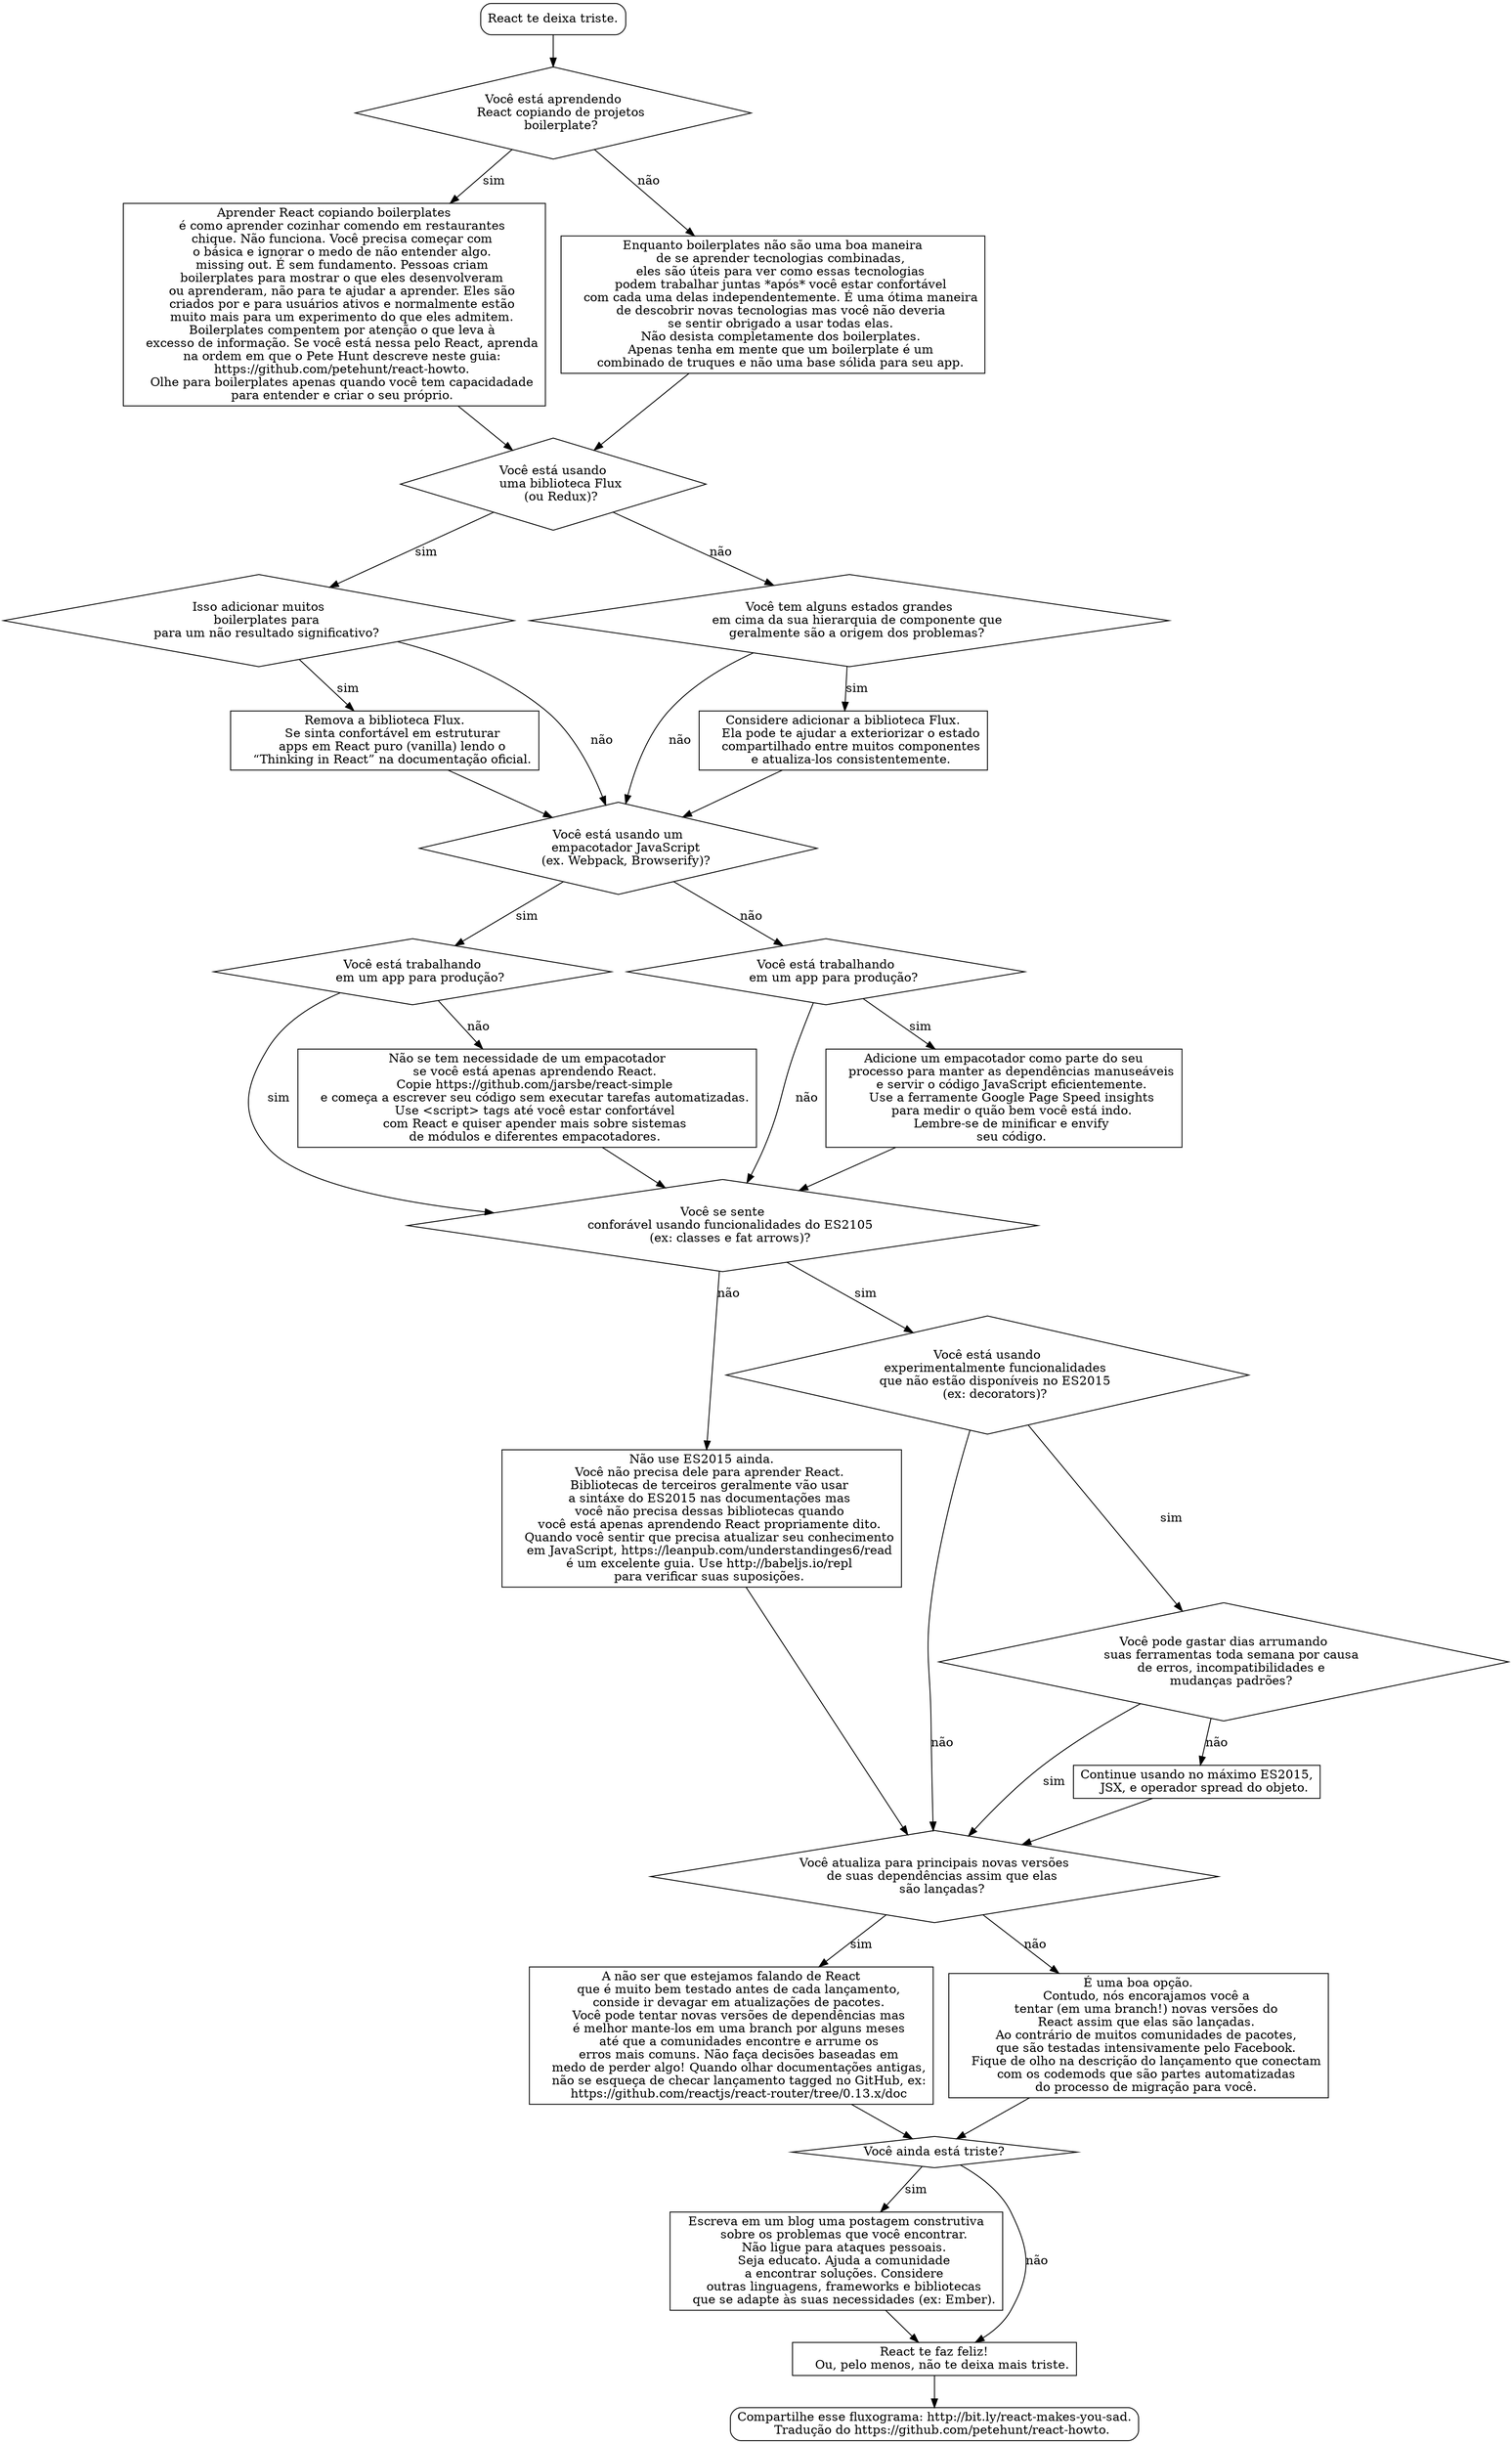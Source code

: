 digraph {
  unhappy[
    shape="box",
    style=rounded,
    label="React te deixa triste."
  ]
  unhappy -> are_you_using_react_boilerplates;

  # Boilerplate Fatigue

  are_you_using_react_boilerplates[
    shape="diamond",
    label="Você está aprendendo
    React copiando de projetos
    boilerplate?"
  ]
  are_you_using_react_boilerplates -> boilerplates_dont_teach[label="sim"]
  are_you_using_react_boilerplates -> steal_from_boilerplates[label="não"]

  boilerplates_dont_teach[
    shape="box",
    label="Aprender React copiando boilerplates
    é como aprender cozinhar comendo em restaurantes
    chique. Não funciona. Você precisa começar com
    o básica e ignorar o medo de não entender algo.
    missing out. É sem fundamento. Pessoas criam
    boilerplates para mostrar o que eles desenvolveram
    ou aprenderam, não para te ajudar a aprender. Eles são
    criados por e para usuários ativos e normalmente estão
    muito mais para um experimento do que eles admitem.
    Boilerplates compentem por atenção o que leva à
    excesso de informação. Se você está nessa pelo React, aprenda
    na ordem em que o Pete Hunt descreve neste guia:
    https://github.com/petehunt/react-howto.
    Olhe para boilerplates apenas quando você tem capacidadade
    para entender e criar o seu próprio."
  ]
  boilerplates_dont_teach -> are_you_using_flux

  steal_from_boilerplates[
    shape="box",
    label="Enquanto boilerplates não são uma boa maneira
    de se aprender tecnologias combinadas,
    eles são úteis para ver como essas tecnologias
    podem trabalhar juntas *após* você estar confortável
    com cada uma delas independentemente. É uma ótima maneira
    de descobrir novas tecnologias mas você não deveria
    se sentir obrigado a usar todas elas.
    Não desista completamente dos boilerplates.
    Apenas tenha em mente que um boilerplate é um
    combinado de truques e não uma base sólida para seu app."
  ]
  steal_from_boilerplates -> are_you_using_flux

  # Flux Fatigue

  are_you_using_flux[
    shape="diamond",
    label="Você está usando
    uma biblioteca Flux
    (ou Redux)?"
  ]
  are_you_using_flux -> is_too_much_flux[label="sim"]
  are_you_using_flux -> is_not_enough_flux[label="não"]

  is_too_much_flux[
    shape="diamond",
    label="Isso adicionar muitos
    boilerplates para
    para um não resultado significativo?"
  ]
  is_too_much_flux -> remove_flux[label="sim"]
  is_too_much_flux -> are_you_using_bundler[label="não"]

  is_not_enough_flux[
    shape="diamond",
    label="Você tem alguns estados grandes
    em cima da sua hierarquia de componente que
    geralmente são a origem dos problemas?"
  ]
  is_not_enough_flux -> add_flux[label="sim"]
  is_not_enough_flux -> are_you_using_bundler[label="não"]

  add_flux[
    shape="box",
    label="Considere adicionar a biblioteca Flux.
    Ela pode te ajudar a exteriorizar o estado
    compartilhado entre muitos componentes
    e atualiza-los consistentemente."
  ]
  add_flux -> are_you_using_bundler

  remove_flux[
    shape="box",
    label="Remova a biblioteca Flux.
    Se sinta confortável em estruturar
    apps em React puro (vanilla) lendo o
    “Thinking in React” na documentação oficial."
  ]
  remove_flux -> are_you_using_bundler

  # Bundler Fatigue

  are_you_using_bundler[
    shape="diamond",
    label="Você está usando um
    empacotador JavaScript
    (ex. Webpack, Browserify)?"
  ]
  are_you_using_bundler -> are_you_working_on_production_app_with_bundler[label="sim"]
  are_you_using_bundler -> are_you_working_on_production_app_without_bundler[label="não"]

  are_you_working_on_production_app_with_bundler[
    shape="diamond",
    label="Você está trabalhando
    em um app para produção?"
  ]
  are_you_working_on_production_app_with_bundler -> do_you_know_es2015[label="sim"]
  are_you_working_on_production_app_with_bundler -> remove_bundler[label="não"]

  are_you_working_on_production_app_without_bundler[
    shape="diamond",
    label="Você está trabalhando
    em um app para produção?"
  ]
  are_you_working_on_production_app_without_bundler -> add_bundler[label="sim"]
  are_you_working_on_production_app_without_bundler -> do_you_know_es2015[label="não"]

  add_bundler[
    shape="box",
    label="Adicione um empacotador como parte do seu
    processo para manter as dependências manuseáveis
    e servir o código JavaScript eficientemente.
    Use a ferramente Google Page Speed insights
    para medir o quão bem você está indo.
    Lembre-se de minificar e envify
    seu código."
  ]
  add_bundler -> do_you_know_es2015

  remove_bundler[
    shape="box",
    label="Não se tem necessidade de um empacotador
    se você está apenas aprendendo React.
    Copie https://github.com/jarsbe/react-simple
    e começa a escrever seu código sem executar tarefas automatizadas.
    Use <script> tags até você estar confortável
    com React e quiser apender mais sobre sistemas
    de módulos e diferentes empacotadores."
  ]
  remove_bundler -> do_you_know_es2015

  # ES2015 Fatigue

  do_you_know_es2015[
    shape="diamond",
    label="Você se sente
    conforável usando funcionalidades do ES2105
    (ex: classes e fat arrows)?"
  ]
  do_you_know_es2015 -> use_es5[label="não"]
  do_you_know_es2015 -> are_you_using_dangerous_features[label="sim"]

  use_es5[
    shape="box",
    label="Não use ES2015 ainda.
    Você não precisa dele para aprender React.
    Bibliotecas de terceiros geralmente vão usar
    a sintáxe do ES2015 nas documentações mas
    você não precisa dessas bibliotecas quando
    você está apenas aprendendo React propriamente dito.
    Quando você sentir que precisa atualizar seu conhecimento
    em JavaScript, https://leanpub.com/understandinges6/read
    é um excelente guia. Use http://babeljs.io/repl
    para verificar suas suposições."
  ]
  use_es5 -> do_you_update_packages_asap

  # ESnext Fatigue

  are_you_using_dangerous_features[
    shape="diamond",
    label="Você está usando
    experimentalmente funcionalidades
    que não estão disponíveis no ES2015
    (ex: decorators)?"
  ]
  are_you_using_dangerous_features -> can_you_spend_days_on_your_tooling[label="sim"]
  are_you_using_dangerous_features -> do_you_update_packages_asap[label="não"]

  can_you_spend_days_on_your_tooling[
    shape="diamond",
    label="Você pode gastar dias arrumando
    suas ferramentas toda semana por causa
    de erros, incompatibilidades e
    mudanças padrões?"
  ]
  can_you_spend_days_on_your_tooling -> do_you_update_packages_asap[label="sim"]
  can_you_spend_days_on_your_tooling -> stick_to_es2015[label="não"]

  stick_to_es2015[
    shape="box",
    label="Continue usando no máximo ES2015,
    JSX, e operador spread do objeto."
  ]
  stick_to_es2015 -> do_you_update_packages_asap

  # Semver Fatigue

  do_you_update_packages_asap[
    shape="diamond",
    label="Você atualiza para principais novas versões
    de suas dependências assim que elas
    são lançadas?"
  ]
  do_you_update_packages_asap -> give_it_two_months[label="sim"]
  do_you_update_packages_asap -> consider_updating_react[label="não"]

  give_it_two_months[
    shape="box",
    label="A não ser que estejamos falando de React
    que é muito bem testado antes de cada lançamento,
    conside ir devagar em atualizações de pacotes.
    Você pode tentar novas versões de dependências mas
    é melhor mante-los em uma branch por alguns meses
    até que a comunidades encontre e arrume os
    erros mais comuns. Não faça decisões baseadas em
    medo de perder algo! Quando olhar documentações antigas,
    não se esqueça de checar lançamento tagged no GitHub, ex:
    https://github.com/reactjs/react-router/tree/0.13.x/doc"
  ]
  give_it_two_months -> are_you_still_sad

  consider_updating_react[
    shape="box",
    label="É uma boa opção.
    Contudo, nós encorajamos você a
    tentar (em uma branch!) novas versões do
    React assim que elas são lançadas.
    Ao contrário de muitos comunidades de pacotes,
    que são testadas intensivamente pelo Facebook.
    Fique de olho na descrição do lançamento que conectam
    com os codemods que são partes automatizadas
    do processo de migração para você."
  ]
  consider_updating_react -> are_you_still_sad

  # End

  are_you_still_sad[
    shape="diamond",
    label="Você ainda está triste?"
  ]
  are_you_still_sad -> rant[label="sim"];
  are_you_still_sad -> happy[label="não"];

  rant[
    shape="box",
    label="Escreva em um blog uma postagem construtiva
    sobre os problemas que você encontrar.
    Não ligue para ataques pessoais.
    Seja educato. Ajuda a comunidade
    a encontrar soluções. Considere
    outras linguagens, frameworks e bibliotecas
    que se adapte às suas necessidades (ex: Ember)."
  ]
  rant -> happy

  happy[
    shape="box",
    label="React te faz feliz!
    Ou, pelo menos, não te deixa mais triste."
  ]
  happy -> share

  share [
    shape="box",
    style=rounded,
    label="Compartilhe esse fluxograma: http://bit.ly/react-makes-you-sad.
    Tradução do https://github.com/petehunt/react-howto."
  ]
}
